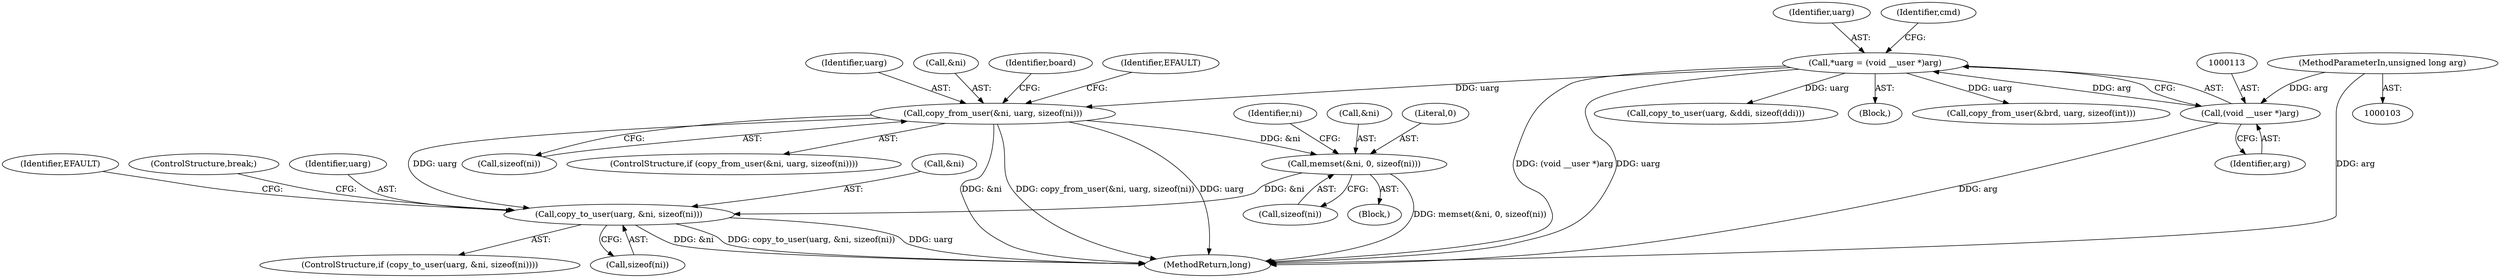 digraph "0_linux_4b6184336ebb5c8dc1eae7f7ab46ee608a748b05@API" {
"1000611" [label="(Call,copy_to_user(uarg, &ni, sizeof(ni)))"];
"1000311" [label="(Call,copy_from_user(&ni, uarg, sizeof(ni)))"];
"1000110" [label="(Call,*uarg = (void __user *)arg)"];
"1000112" [label="(Call,(void __user *)arg)"];
"1000106" [label="(MethodParameterIn,unsigned long arg)"];
"1000369" [label="(Call,memset(&ni, 0, sizeof(ni)))"];
"1000370" [label="(Call,&ni)"];
"1000321" [label="(Identifier,board)"];
"1000315" [label="(Call,sizeof(ni))"];
"1000319" [label="(Identifier,EFAULT)"];
"1000311" [label="(Call,copy_from_user(&ni, uarg, sizeof(ni)))"];
"1000314" [label="(Identifier,uarg)"];
"1000610" [label="(ControlStructure,if (copy_to_user(uarg, &ni, sizeof(ni))))"];
"1000372" [label="(Literal,0)"];
"1000373" [label="(Call,sizeof(ni))"];
"1000111" [label="(Identifier,uarg)"];
"1000295" [label="(Block,)"];
"1000110" [label="(Call,*uarg = (void __user *)arg)"];
"1000147" [label="(Call,copy_to_user(uarg, &ddi, sizeof(ddi)))"];
"1000312" [label="(Call,&ni)"];
"1000611" [label="(Call,copy_to_user(uarg, &ni, sizeof(ni)))"];
"1000107" [label="(Block,)"];
"1000162" [label="(Call,copy_from_user(&brd, uarg, sizeof(int)))"];
"1000112" [label="(Call,(void __user *)arg)"];
"1000377" [label="(Identifier,ni)"];
"1000613" [label="(Call,&ni)"];
"1000623" [label="(MethodReturn,long)"];
"1000106" [label="(MethodParameterIn,unsigned long arg)"];
"1000116" [label="(Identifier,cmd)"];
"1000619" [label="(Identifier,EFAULT)"];
"1000620" [label="(ControlStructure,break;)"];
"1000114" [label="(Identifier,arg)"];
"1000615" [label="(Call,sizeof(ni))"];
"1000310" [label="(ControlStructure,if (copy_from_user(&ni, uarg, sizeof(ni))))"];
"1000612" [label="(Identifier,uarg)"];
"1000369" [label="(Call,memset(&ni, 0, sizeof(ni)))"];
"1000611" -> "1000610"  [label="AST: "];
"1000611" -> "1000615"  [label="CFG: "];
"1000612" -> "1000611"  [label="AST: "];
"1000613" -> "1000611"  [label="AST: "];
"1000615" -> "1000611"  [label="AST: "];
"1000619" -> "1000611"  [label="CFG: "];
"1000620" -> "1000611"  [label="CFG: "];
"1000611" -> "1000623"  [label="DDG: &ni"];
"1000611" -> "1000623"  [label="DDG: copy_to_user(uarg, &ni, sizeof(ni))"];
"1000611" -> "1000623"  [label="DDG: uarg"];
"1000311" -> "1000611"  [label="DDG: uarg"];
"1000369" -> "1000611"  [label="DDG: &ni"];
"1000311" -> "1000310"  [label="AST: "];
"1000311" -> "1000315"  [label="CFG: "];
"1000312" -> "1000311"  [label="AST: "];
"1000314" -> "1000311"  [label="AST: "];
"1000315" -> "1000311"  [label="AST: "];
"1000319" -> "1000311"  [label="CFG: "];
"1000321" -> "1000311"  [label="CFG: "];
"1000311" -> "1000623"  [label="DDG: &ni"];
"1000311" -> "1000623"  [label="DDG: copy_from_user(&ni, uarg, sizeof(ni))"];
"1000311" -> "1000623"  [label="DDG: uarg"];
"1000110" -> "1000311"  [label="DDG: uarg"];
"1000311" -> "1000369"  [label="DDG: &ni"];
"1000110" -> "1000107"  [label="AST: "];
"1000110" -> "1000112"  [label="CFG: "];
"1000111" -> "1000110"  [label="AST: "];
"1000112" -> "1000110"  [label="AST: "];
"1000116" -> "1000110"  [label="CFG: "];
"1000110" -> "1000623"  [label="DDG: (void __user *)arg"];
"1000110" -> "1000623"  [label="DDG: uarg"];
"1000112" -> "1000110"  [label="DDG: arg"];
"1000110" -> "1000147"  [label="DDG: uarg"];
"1000110" -> "1000162"  [label="DDG: uarg"];
"1000112" -> "1000114"  [label="CFG: "];
"1000113" -> "1000112"  [label="AST: "];
"1000114" -> "1000112"  [label="AST: "];
"1000112" -> "1000623"  [label="DDG: arg"];
"1000106" -> "1000112"  [label="DDG: arg"];
"1000106" -> "1000103"  [label="AST: "];
"1000106" -> "1000623"  [label="DDG: arg"];
"1000369" -> "1000295"  [label="AST: "];
"1000369" -> "1000373"  [label="CFG: "];
"1000370" -> "1000369"  [label="AST: "];
"1000372" -> "1000369"  [label="AST: "];
"1000373" -> "1000369"  [label="AST: "];
"1000377" -> "1000369"  [label="CFG: "];
"1000369" -> "1000623"  [label="DDG: memset(&ni, 0, sizeof(ni))"];
}
